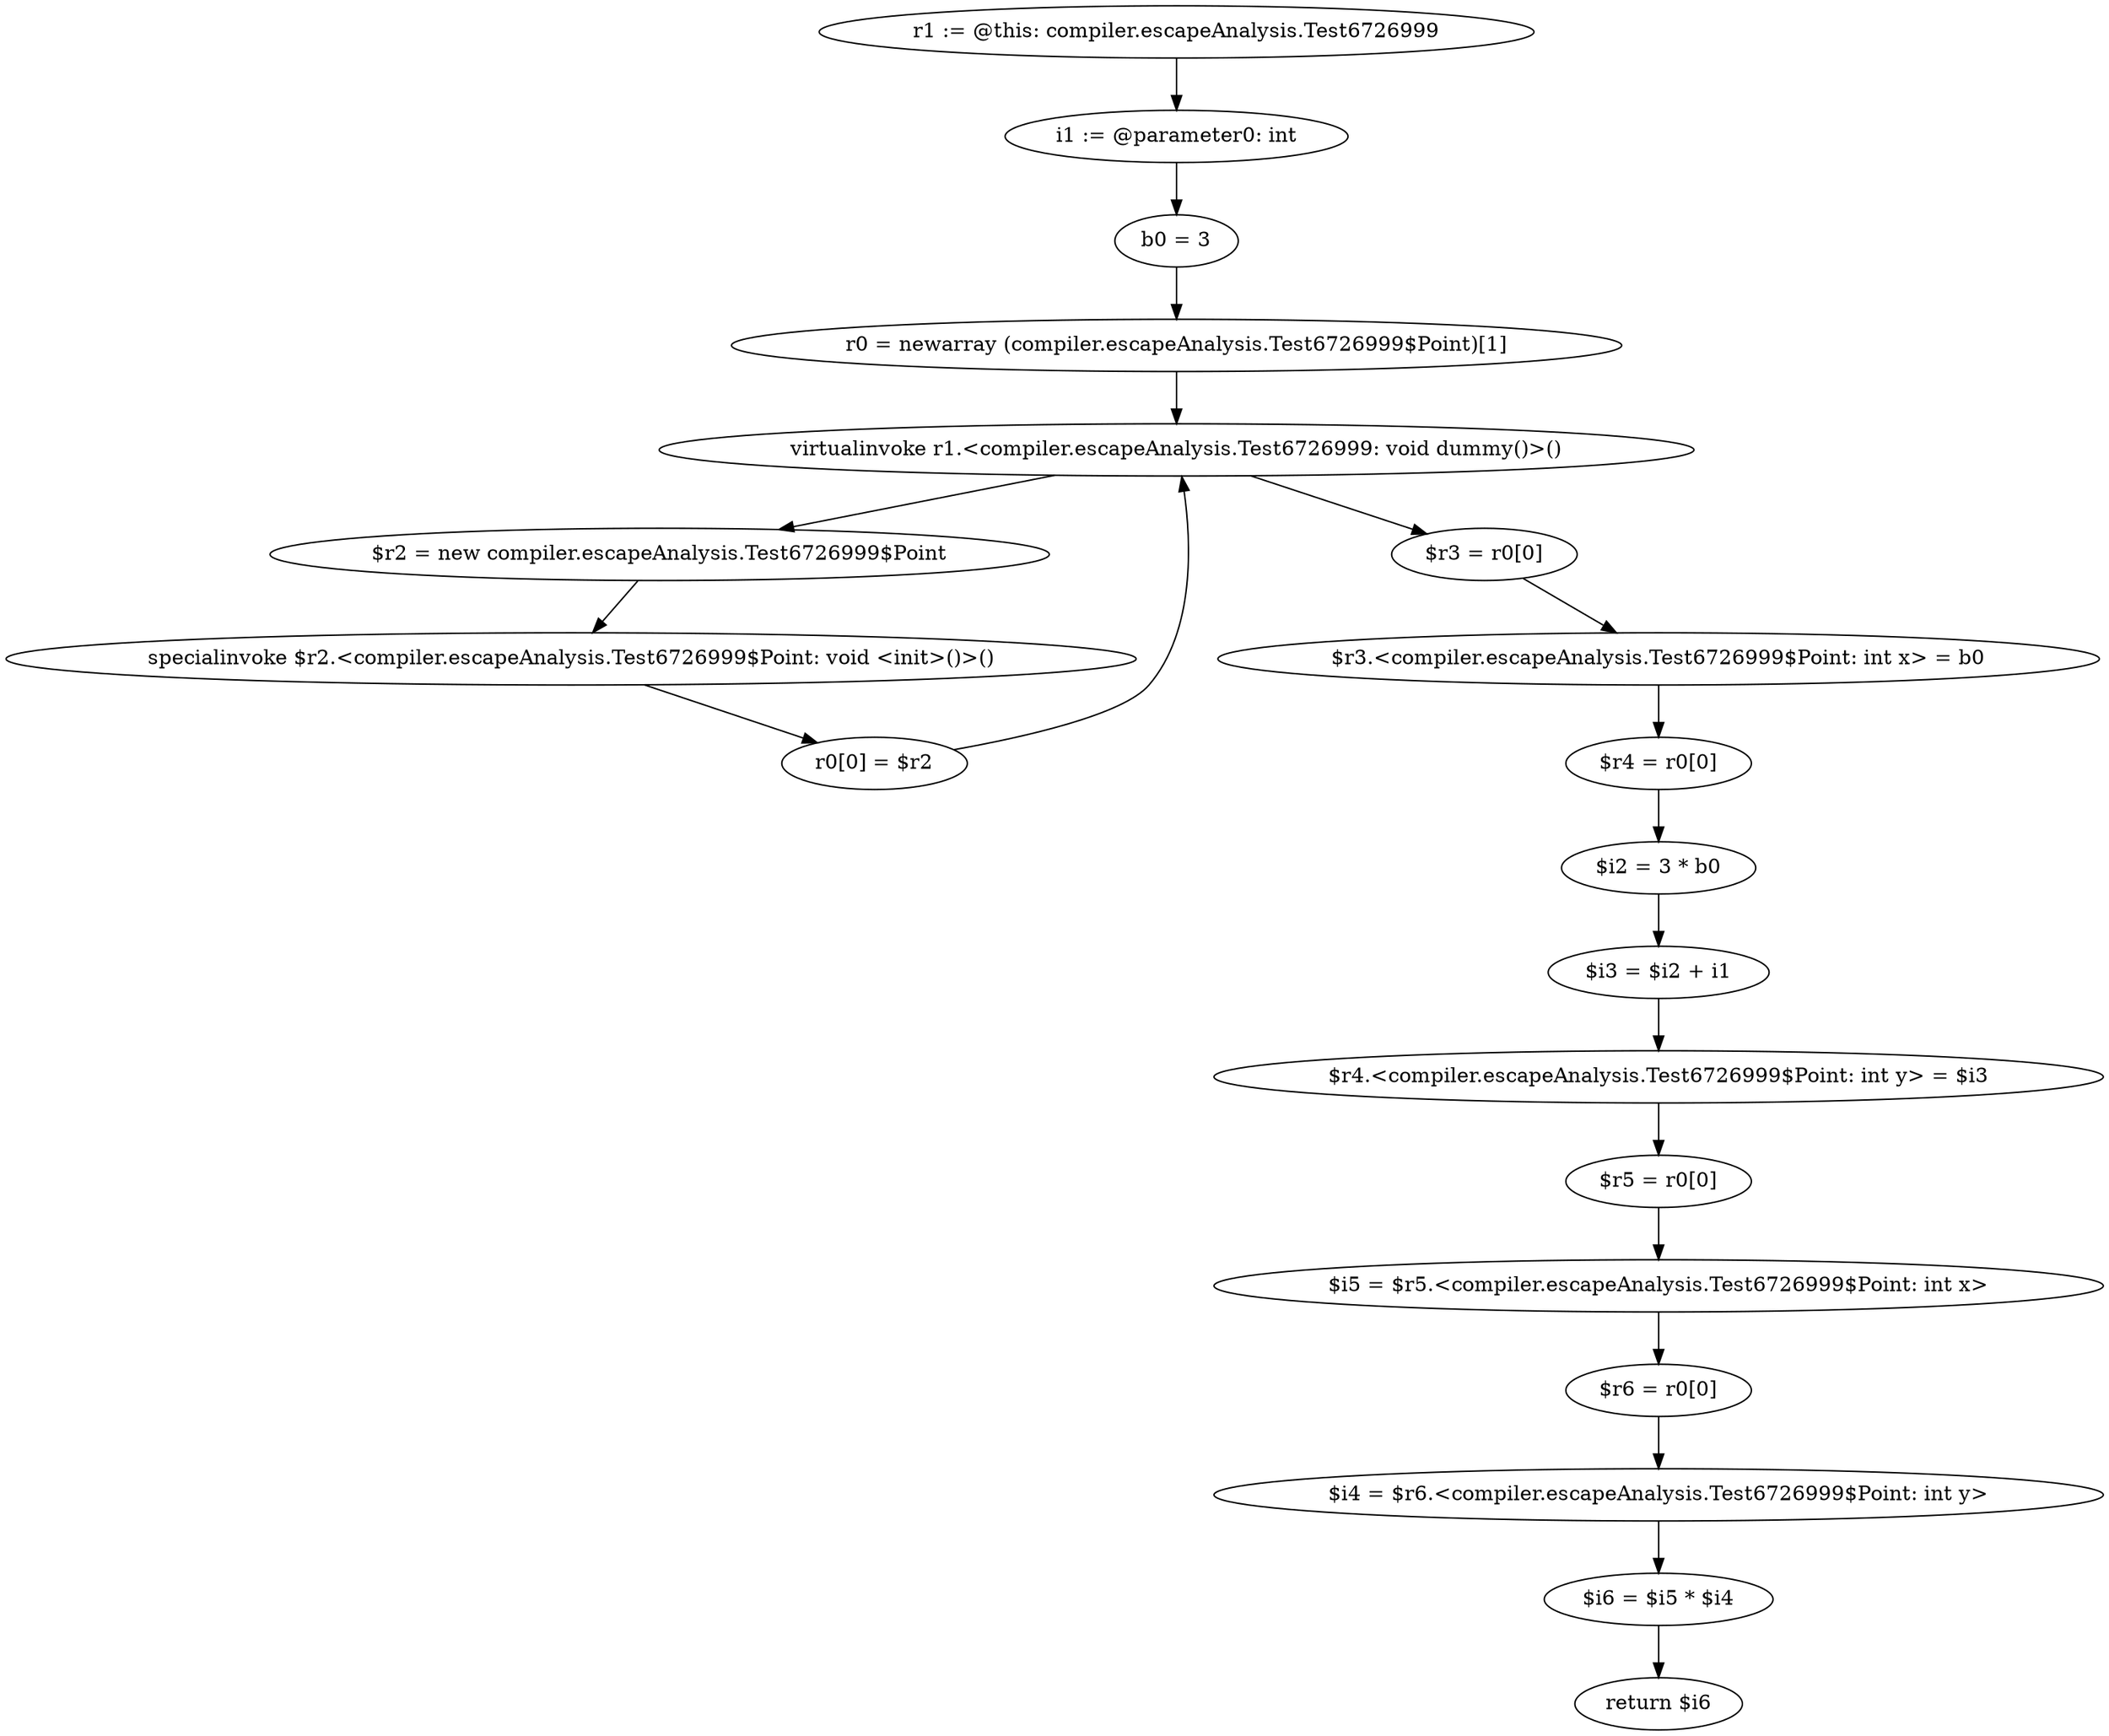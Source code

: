 digraph "unitGraph" {
    "r1 := @this: compiler.escapeAnalysis.Test6726999"
    "i1 := @parameter0: int"
    "b0 = 3"
    "r0 = newarray (compiler.escapeAnalysis.Test6726999$Point)[1]"
    "virtualinvoke r1.<compiler.escapeAnalysis.Test6726999: void dummy()>()"
    "$r2 = new compiler.escapeAnalysis.Test6726999$Point"
    "specialinvoke $r2.<compiler.escapeAnalysis.Test6726999$Point: void <init>()>()"
    "r0[0] = $r2"
    "$r3 = r0[0]"
    "$r3.<compiler.escapeAnalysis.Test6726999$Point: int x> = b0"
    "$r4 = r0[0]"
    "$i2 = 3 * b0"
    "$i3 = $i2 + i1"
    "$r4.<compiler.escapeAnalysis.Test6726999$Point: int y> = $i3"
    "$r5 = r0[0]"
    "$i5 = $r5.<compiler.escapeAnalysis.Test6726999$Point: int x>"
    "$r6 = r0[0]"
    "$i4 = $r6.<compiler.escapeAnalysis.Test6726999$Point: int y>"
    "$i6 = $i5 * $i4"
    "return $i6"
    "r1 := @this: compiler.escapeAnalysis.Test6726999"->"i1 := @parameter0: int";
    "i1 := @parameter0: int"->"b0 = 3";
    "b0 = 3"->"r0 = newarray (compiler.escapeAnalysis.Test6726999$Point)[1]";
    "r0 = newarray (compiler.escapeAnalysis.Test6726999$Point)[1]"->"virtualinvoke r1.<compiler.escapeAnalysis.Test6726999: void dummy()>()";
    "virtualinvoke r1.<compiler.escapeAnalysis.Test6726999: void dummy()>()"->"$r2 = new compiler.escapeAnalysis.Test6726999$Point";
    "$r2 = new compiler.escapeAnalysis.Test6726999$Point"->"specialinvoke $r2.<compiler.escapeAnalysis.Test6726999$Point: void <init>()>()";
    "specialinvoke $r2.<compiler.escapeAnalysis.Test6726999$Point: void <init>()>()"->"r0[0] = $r2";
    "r0[0] = $r2"->"virtualinvoke r1.<compiler.escapeAnalysis.Test6726999: void dummy()>()";
    "virtualinvoke r1.<compiler.escapeAnalysis.Test6726999: void dummy()>()"->"$r3 = r0[0]";
    "$r3 = r0[0]"->"$r3.<compiler.escapeAnalysis.Test6726999$Point: int x> = b0";
    "$r3.<compiler.escapeAnalysis.Test6726999$Point: int x> = b0"->"$r4 = r0[0]";
    "$r4 = r0[0]"->"$i2 = 3 * b0";
    "$i2 = 3 * b0"->"$i3 = $i2 + i1";
    "$i3 = $i2 + i1"->"$r4.<compiler.escapeAnalysis.Test6726999$Point: int y> = $i3";
    "$r4.<compiler.escapeAnalysis.Test6726999$Point: int y> = $i3"->"$r5 = r0[0]";
    "$r5 = r0[0]"->"$i5 = $r5.<compiler.escapeAnalysis.Test6726999$Point: int x>";
    "$i5 = $r5.<compiler.escapeAnalysis.Test6726999$Point: int x>"->"$r6 = r0[0]";
    "$r6 = r0[0]"->"$i4 = $r6.<compiler.escapeAnalysis.Test6726999$Point: int y>";
    "$i4 = $r6.<compiler.escapeAnalysis.Test6726999$Point: int y>"->"$i6 = $i5 * $i4";
    "$i6 = $i5 * $i4"->"return $i6";
}
